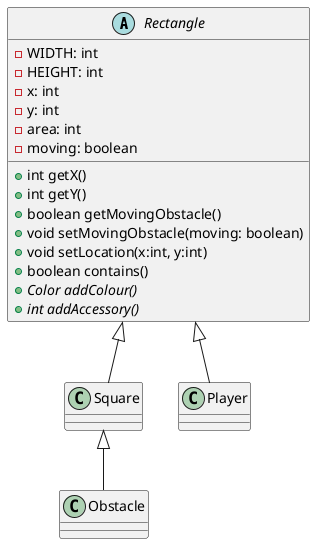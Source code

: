 @startuml
'https://plantuml.com/class-diagram

abstract class Rectangle {
    -WIDTH: int
    -HEIGHT: int
    -x: int
    -y: int
    -area: int
    -moving: boolean

    +int getX()
    +int getY()
    +boolean getMovingObstacle()
    +void setMovingObstacle(moving: boolean)
    +void setLocation(x:int, y:int)
    +boolean contains()
    +Color {abstract} addColour()
    +int {abstract} addAccessory()

}
class Square {

}


class Player {

}


Rectangle <|-- Square
Square <|-- Obstacle
Rectangle <|-- Player




@enduml